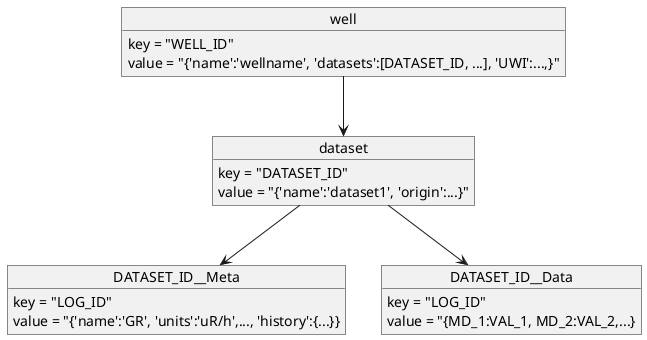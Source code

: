 @startuml
object well{
 key = "WELL_ID"
 value = "{'name':'wellname', 'datasets':[DATASET_ID, ...], 'UWI':...,}"
}

object dataset {
  key = "DATASET_ID"
  value = "{'name':'dataset1', 'origin':...}"
}

object DATASET_ID__Meta {
  key = "LOG_ID"
  value = "{'name':'GR', 'units':'uR/h',..., 'history':{...}}
}


object DATASET_ID__Data {
  key = "LOG_ID"
  value = "{MD_1:VAL_1, MD_2:VAL_2,...}
}

well --> dataset
dataset--> DATASET_ID__Data
dataset--> DATASET_ID__Meta
@enduml